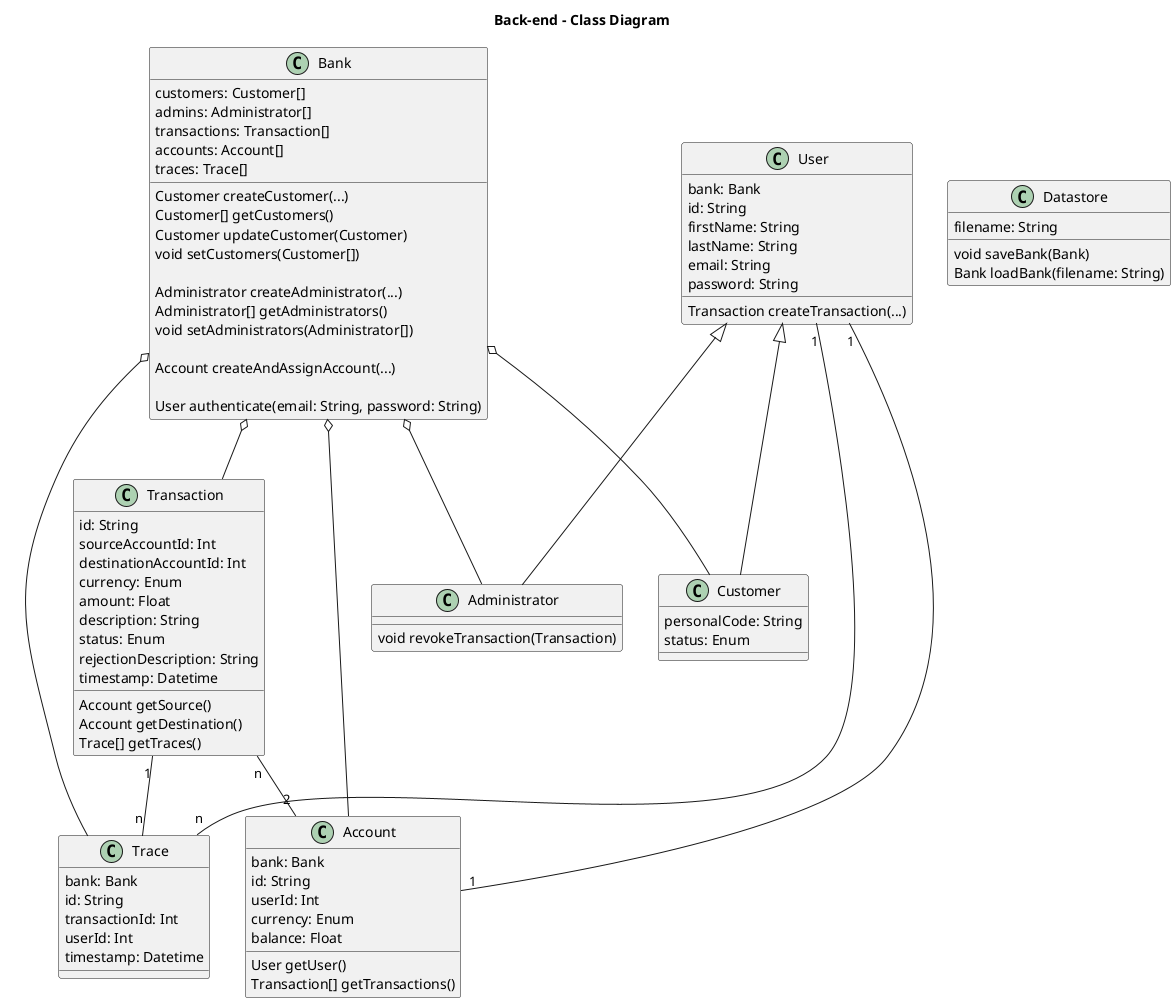 @startuml

title Back-end - Class Diagram

class Bank {
    customers: Customer[]
    admins: Administrator[]
    transactions: Transaction[]
    accounts: Account[]
    traces: Trace[]
    
    Customer createCustomer(...)
    Customer[] getCustomers()
    Customer updateCustomer(Customer)
    void setCustomers(Customer[])
    
    Administrator createAdministrator(...)
    Administrator[] getAdministrators()
    void setAdministrators(Administrator[])
    
    Account createAndAssignAccount(...)
    
    User authenticate(email: String, password: String)
}

class User {
    bank: Bank
    id: String
    firstName: String
    lastName: String
    email: String
    password: String
    
    Transaction createTransaction(...)
}

class Customer {
    personalCode: String
    status: Enum
}

class Administrator {
    void revokeTransaction(Transaction)
}

class Account {
    bank: Bank
    id: String
    userId: Int
    currency: Enum
    balance: Float

    User getUser()
    Transaction[] getTransactions()
}

class Transaction {
    id: String
    sourceAccountId: Int
    destinationAccountId: Int
    currency: Enum
    amount: Float
    description: String
    status: Enum
    rejectionDescription: String
    timestamp: Datetime

    Account getSource()
    Account getDestination()
    Trace[] getTraces()
}

class Trace {
    bank: Bank
    id: String
    transactionId: Int
    userId: Int
    timestamp: Datetime
}

class Datastore {
    filename: String

    void saveBank(Bank)
    Bank loadBank(filename: String)
}

Bank o-- Customer
Bank o-- Administrator
Bank o-- Transaction
Bank o-- Account
Bank o-- Trace
User <|-- Customer
User <|-- Administrator
User "1" -- "1" Account
Transaction "n" -- "2" Account
Transaction "1" -- "n" Trace
User "1" -- "n" Trace

@enduml
